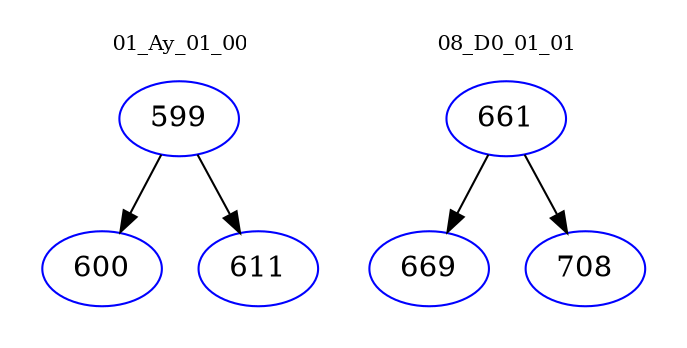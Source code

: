 digraph{
subgraph cluster_0 {
color = white
label = "01_Ay_01_00";
fontsize=10;
T0_599 [label="599", color="blue"]
T0_599 -> T0_600 [color="black"]
T0_600 [label="600", color="blue"]
T0_599 -> T0_611 [color="black"]
T0_611 [label="611", color="blue"]
}
subgraph cluster_1 {
color = white
label = "08_D0_01_01";
fontsize=10;
T1_661 [label="661", color="blue"]
T1_661 -> T1_669 [color="black"]
T1_669 [label="669", color="blue"]
T1_661 -> T1_708 [color="black"]
T1_708 [label="708", color="blue"]
}
}
